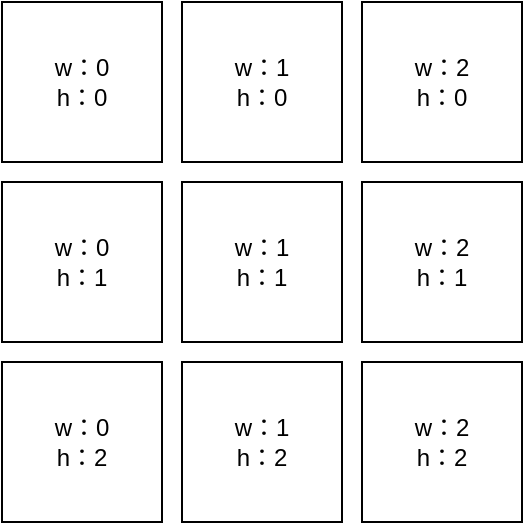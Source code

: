 <mxfile>
    <diagram id="pONXePrHT3gQzx0owurq" name="第 1 页">
        <mxGraphModel dx="1008" dy="373" grid="1" gridSize="10" guides="1" tooltips="1" connect="1" arrows="1" fold="1" page="1" pageScale="1" pageWidth="827" pageHeight="1169" math="0" shadow="0">
            <root>
                <mxCell id="0"/>
                <mxCell id="1" parent="0"/>
                <mxCell id="2" value="w：0&lt;br&gt;h：0" style="rounded=0;whiteSpace=wrap;html=1;" vertex="1" parent="1">
                    <mxGeometry x="130" y="110" width="80" height="80" as="geometry"/>
                </mxCell>
                <mxCell id="3" value="w：1&lt;br&gt;h：0" style="rounded=0;whiteSpace=wrap;html=1;" vertex="1" parent="1">
                    <mxGeometry x="220" y="110" width="80" height="80" as="geometry"/>
                </mxCell>
                <mxCell id="4" value="w：2&lt;br&gt;h：0" style="rounded=0;whiteSpace=wrap;html=1;" vertex="1" parent="1">
                    <mxGeometry x="310" y="110" width="80" height="80" as="geometry"/>
                </mxCell>
                <mxCell id="5" value="w：0&lt;br&gt;h：1" style="rounded=0;whiteSpace=wrap;html=1;" vertex="1" parent="1">
                    <mxGeometry x="130" y="200" width="80" height="80" as="geometry"/>
                </mxCell>
                <mxCell id="6" value="w：1&lt;br&gt;h：1" style="rounded=0;whiteSpace=wrap;html=1;" vertex="1" parent="1">
                    <mxGeometry x="220" y="200" width="80" height="80" as="geometry"/>
                </mxCell>
                <mxCell id="7" value="w：2&lt;br&gt;h：1" style="rounded=0;whiteSpace=wrap;html=1;" vertex="1" parent="1">
                    <mxGeometry x="310" y="200" width="80" height="80" as="geometry"/>
                </mxCell>
                <mxCell id="8" value="w：0&lt;br&gt;h：2" style="rounded=0;whiteSpace=wrap;html=1;" vertex="1" parent="1">
                    <mxGeometry x="130" y="290" width="80" height="80" as="geometry"/>
                </mxCell>
                <mxCell id="9" value="w：1&lt;br&gt;h：2" style="rounded=0;whiteSpace=wrap;html=1;" vertex="1" parent="1">
                    <mxGeometry x="220" y="290" width="80" height="80" as="geometry"/>
                </mxCell>
                <mxCell id="10" value="w：2&lt;br&gt;h：2" style="rounded=0;whiteSpace=wrap;html=1;" vertex="1" parent="1">
                    <mxGeometry x="310" y="290" width="80" height="80" as="geometry"/>
                </mxCell>
            </root>
        </mxGraphModel>
    </diagram>
</mxfile>